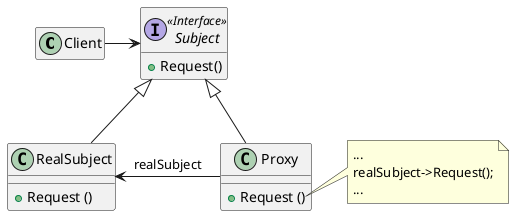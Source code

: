 @startuml
'https://plantuml.com/class-diagram

class Client
hide Client members

Client -right-> Subject

interface Subject <<Interface>> {
    + Request()
    //
}
hide Subject members
show Subject methods

class Proxy {
    + Request ()
}
note right of Proxy::Request
...
realSubject->Request();
...
end note

class RealSubject {
    + Request ()
}

Subject <|-- Proxy
Subject <|-- RealSubject
Proxy -left-> RealSubject : realSubject


@enduml